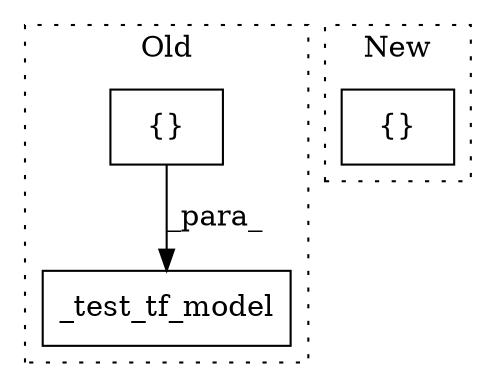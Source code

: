 digraph G {
subgraph cluster0 {
1 [label="_test_tf_model" a="32" s="3001,3079" l="15,1" shape="box"];
3 [label="{}" a="4" s="3068,3078" l="1,1" shape="box"];
label = "Old";
style="dotted";
}
subgraph cluster1 {
2 [label="{}" a="4" s="2703,2707" l="1,1" shape="box"];
label = "New";
style="dotted";
}
3 -> 1 [label="_para_"];
}